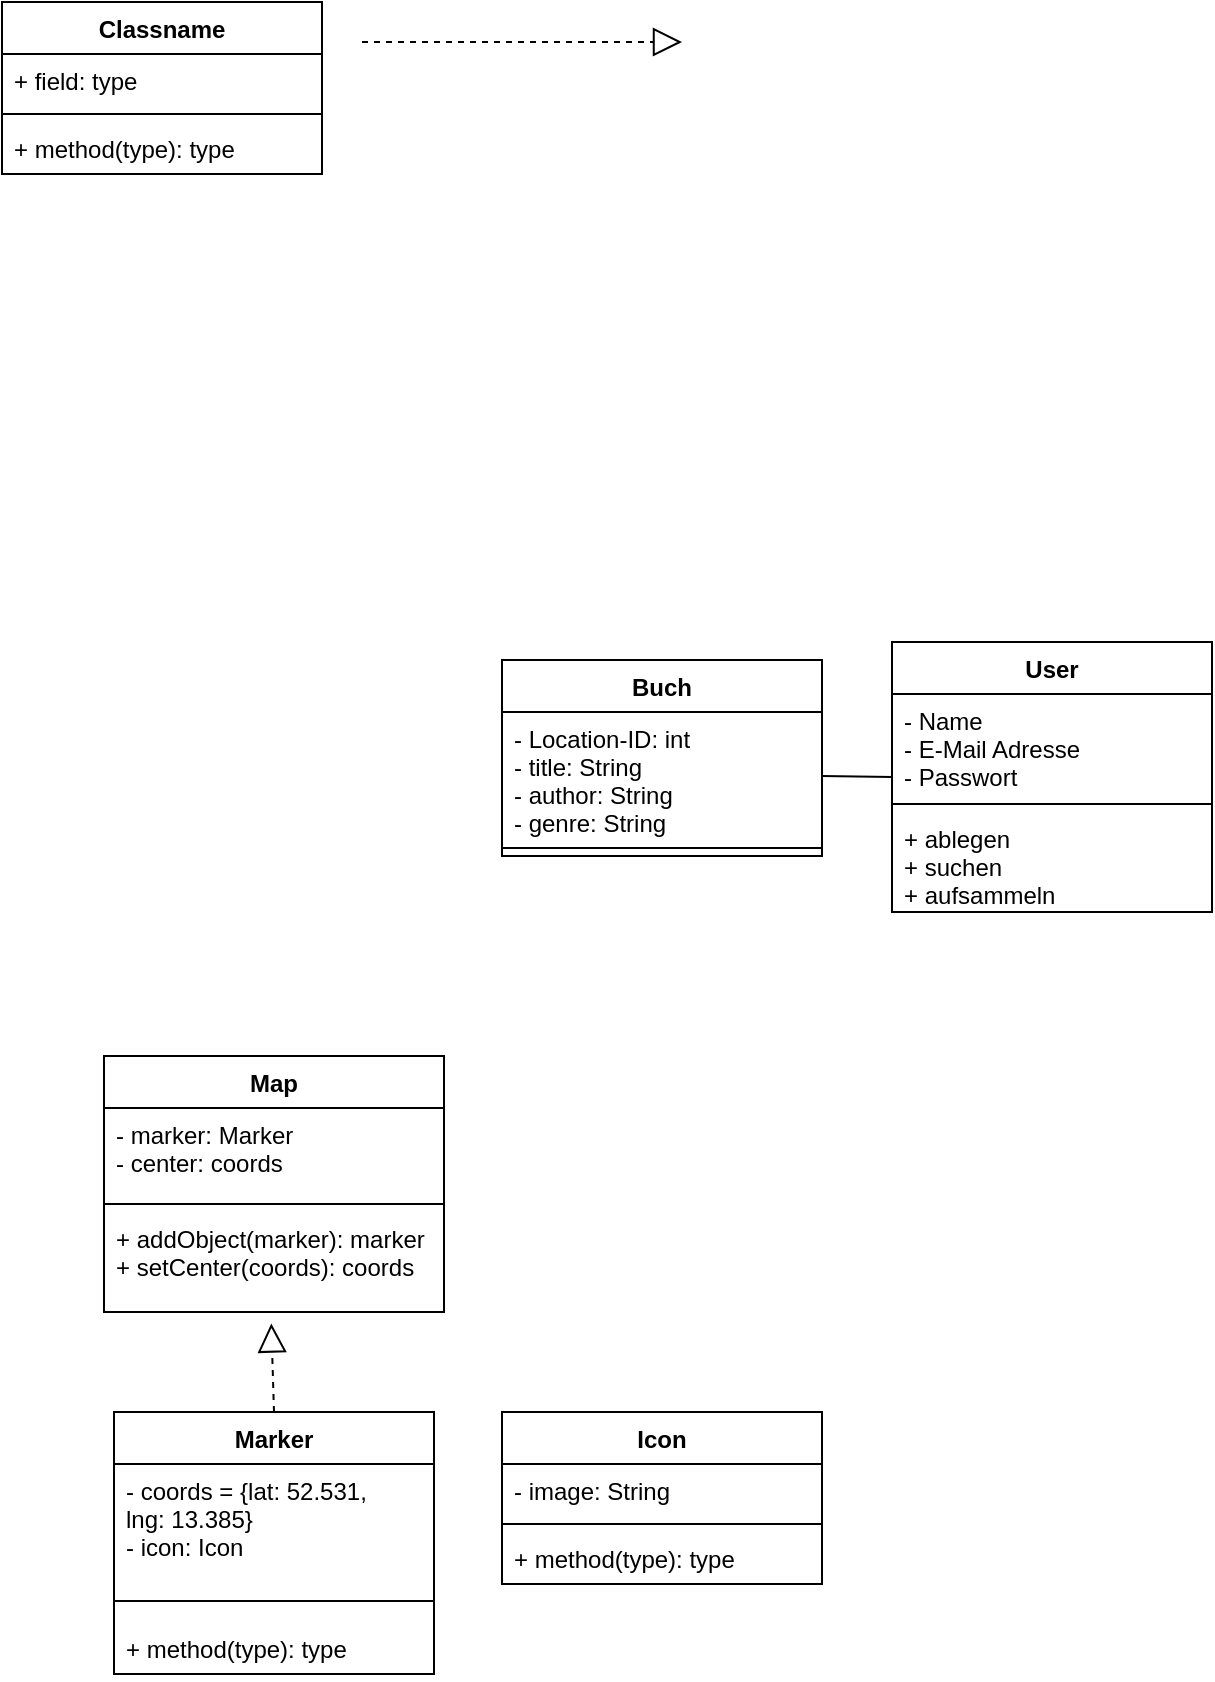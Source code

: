 <mxfile version="14.6.6" type="device"><diagram id="RmCkacpN2TYLpkS6w7RO" name="Seite-1"><mxGraphModel dx="1038" dy="580" grid="1" gridSize="10" guides="1" tooltips="1" connect="1" arrows="1" fold="1" page="1" pageScale="1" pageWidth="827" pageHeight="1169" math="0" shadow="0"><root><mxCell id="0"/><mxCell id="1" parent="0"/><mxCell id="iKKJlmc9YYCkpeSJBuOX-1" value="Classname" style="swimlane;fontStyle=1;align=center;verticalAlign=top;childLayout=stackLayout;horizontal=1;startSize=26;horizontalStack=0;resizeParent=1;resizeParentMax=0;resizeLast=0;collapsible=1;marginBottom=0;" parent="1" vertex="1"><mxGeometry x="30" y="20" width="160" height="86" as="geometry"/></mxCell><mxCell id="iKKJlmc9YYCkpeSJBuOX-2" value="+ field: type" style="text;strokeColor=none;fillColor=none;align=left;verticalAlign=top;spacingLeft=4;spacingRight=4;overflow=hidden;rotatable=0;points=[[0,0.5],[1,0.5]];portConstraint=eastwest;" parent="iKKJlmc9YYCkpeSJBuOX-1" vertex="1"><mxGeometry y="26" width="160" height="26" as="geometry"/></mxCell><mxCell id="iKKJlmc9YYCkpeSJBuOX-3" value="" style="line;strokeWidth=1;fillColor=none;align=left;verticalAlign=middle;spacingTop=-1;spacingLeft=3;spacingRight=3;rotatable=0;labelPosition=right;points=[];portConstraint=eastwest;" parent="iKKJlmc9YYCkpeSJBuOX-1" vertex="1"><mxGeometry y="52" width="160" height="8" as="geometry"/></mxCell><mxCell id="iKKJlmc9YYCkpeSJBuOX-4" value="+ method(type): type" style="text;strokeColor=none;fillColor=none;align=left;verticalAlign=top;spacingLeft=4;spacingRight=4;overflow=hidden;rotatable=0;points=[[0,0.5],[1,0.5]];portConstraint=eastwest;" parent="iKKJlmc9YYCkpeSJBuOX-1" vertex="1"><mxGeometry y="60" width="160" height="26" as="geometry"/></mxCell><mxCell id="iKKJlmc9YYCkpeSJBuOX-5" value="Map" style="swimlane;fontStyle=1;align=center;verticalAlign=top;childLayout=stackLayout;horizontal=1;startSize=26;horizontalStack=0;resizeParent=1;resizeParentMax=0;resizeLast=0;collapsible=1;marginBottom=0;" parent="1" vertex="1"><mxGeometry x="81" y="547" width="170" height="128" as="geometry"/></mxCell><mxCell id="iKKJlmc9YYCkpeSJBuOX-6" value="- marker: Marker&#10;- center: coords" style="text;strokeColor=none;fillColor=none;align=left;verticalAlign=top;spacingLeft=4;spacingRight=4;overflow=hidden;rotatable=0;points=[[0,0.5],[1,0.5]];portConstraint=eastwest;" parent="iKKJlmc9YYCkpeSJBuOX-5" vertex="1"><mxGeometry y="26" width="170" height="44" as="geometry"/></mxCell><mxCell id="iKKJlmc9YYCkpeSJBuOX-7" value="" style="line;strokeWidth=1;fillColor=none;align=left;verticalAlign=middle;spacingTop=-1;spacingLeft=3;spacingRight=3;rotatable=0;labelPosition=right;points=[];portConstraint=eastwest;" parent="iKKJlmc9YYCkpeSJBuOX-5" vertex="1"><mxGeometry y="70" width="170" height="8" as="geometry"/></mxCell><mxCell id="iKKJlmc9YYCkpeSJBuOX-8" value="+ addObject(marker): marker&#10;+ setCenter(coords): coords" style="text;strokeColor=none;fillColor=none;align=left;verticalAlign=top;spacingLeft=4;spacingRight=4;overflow=hidden;rotatable=0;points=[[0,0.5],[1,0.5]];portConstraint=eastwest;" parent="iKKJlmc9YYCkpeSJBuOX-5" vertex="1"><mxGeometry y="78" width="170" height="50" as="geometry"/></mxCell><mxCell id="iKKJlmc9YYCkpeSJBuOX-9" value="Marker" style="swimlane;fontStyle=1;align=center;verticalAlign=top;childLayout=stackLayout;horizontal=1;startSize=26;horizontalStack=0;resizeParent=1;resizeParentMax=0;resizeLast=0;collapsible=1;marginBottom=0;" parent="1" vertex="1"><mxGeometry x="86" y="725" width="160" height="131" as="geometry"/></mxCell><mxCell id="iKKJlmc9YYCkpeSJBuOX-10" value="- coords = {lat: 52.531, &#10;lng: 13.385}&#10;- icon: Icon" style="text;strokeColor=none;fillColor=none;align=left;verticalAlign=top;spacingLeft=4;spacingRight=4;overflow=hidden;rotatable=0;points=[[0,0.5],[1,0.5]];portConstraint=eastwest;" parent="iKKJlmc9YYCkpeSJBuOX-9" vertex="1"><mxGeometry y="26" width="160" height="58" as="geometry"/></mxCell><mxCell id="iKKJlmc9YYCkpeSJBuOX-11" value="" style="line;strokeWidth=1;fillColor=none;align=left;verticalAlign=middle;spacingTop=-1;spacingLeft=3;spacingRight=3;rotatable=0;labelPosition=right;points=[];portConstraint=eastwest;" parent="iKKJlmc9YYCkpeSJBuOX-9" vertex="1"><mxGeometry y="84" width="160" height="21" as="geometry"/></mxCell><mxCell id="iKKJlmc9YYCkpeSJBuOX-12" value="+ method(type): type" style="text;strokeColor=none;fillColor=none;align=left;verticalAlign=top;spacingLeft=4;spacingRight=4;overflow=hidden;rotatable=0;points=[[0,0.5],[1,0.5]];portConstraint=eastwest;" parent="iKKJlmc9YYCkpeSJBuOX-9" vertex="1"><mxGeometry y="105" width="160" height="26" as="geometry"/></mxCell><mxCell id="iKKJlmc9YYCkpeSJBuOX-13" value="Icon" style="swimlane;fontStyle=1;align=center;verticalAlign=top;childLayout=stackLayout;horizontal=1;startSize=26;horizontalStack=0;resizeParent=1;resizeParentMax=0;resizeLast=0;collapsible=1;marginBottom=0;" parent="1" vertex="1"><mxGeometry x="280" y="725" width="160" height="86" as="geometry"/></mxCell><mxCell id="iKKJlmc9YYCkpeSJBuOX-14" value="- image: String" style="text;strokeColor=none;fillColor=none;align=left;verticalAlign=top;spacingLeft=4;spacingRight=4;overflow=hidden;rotatable=0;points=[[0,0.5],[1,0.5]];portConstraint=eastwest;" parent="iKKJlmc9YYCkpeSJBuOX-13" vertex="1"><mxGeometry y="26" width="160" height="26" as="geometry"/></mxCell><mxCell id="iKKJlmc9YYCkpeSJBuOX-15" value="" style="line;strokeWidth=1;fillColor=none;align=left;verticalAlign=middle;spacingTop=-1;spacingLeft=3;spacingRight=3;rotatable=0;labelPosition=right;points=[];portConstraint=eastwest;" parent="iKKJlmc9YYCkpeSJBuOX-13" vertex="1"><mxGeometry y="52" width="160" height="8" as="geometry"/></mxCell><mxCell id="iKKJlmc9YYCkpeSJBuOX-16" value="+ method(type): type" style="text;strokeColor=none;fillColor=none;align=left;verticalAlign=top;spacingLeft=4;spacingRight=4;overflow=hidden;rotatable=0;points=[[0,0.5],[1,0.5]];portConstraint=eastwest;" parent="iKKJlmc9YYCkpeSJBuOX-13" vertex="1"><mxGeometry y="60" width="160" height="26" as="geometry"/></mxCell><mxCell id="iKKJlmc9YYCkpeSJBuOX-17" value="" style="endArrow=block;dashed=1;endFill=0;endSize=12;html=1;entryX=0.492;entryY=1.115;entryDx=0;entryDy=0;entryPerimeter=0;exitX=0.5;exitY=0;exitDx=0;exitDy=0;" parent="1" source="iKKJlmc9YYCkpeSJBuOX-9" target="iKKJlmc9YYCkpeSJBuOX-8" edge="1"><mxGeometry width="160" relative="1" as="geometry"><mxPoint x="365" y="534" as="sourcePoint"/><mxPoint x="525" y="534" as="targetPoint"/></mxGeometry></mxCell><mxCell id="iKKJlmc9YYCkpeSJBuOX-18" value="" style="endArrow=block;dashed=1;endFill=0;endSize=12;html=1;" parent="1" edge="1"><mxGeometry width="160" relative="1" as="geometry"><mxPoint x="210" y="40" as="sourcePoint"/><mxPoint x="370" y="40" as="targetPoint"/></mxGeometry></mxCell><mxCell id="iKKJlmc9YYCkpeSJBuOX-24" value="Buch" style="swimlane;fontStyle=1;align=center;verticalAlign=top;childLayout=stackLayout;horizontal=1;startSize=26;horizontalStack=0;resizeParent=1;resizeParentMax=0;resizeLast=0;collapsible=1;marginBottom=0;" parent="1" vertex="1"><mxGeometry x="280" y="349" width="160" height="98" as="geometry"/></mxCell><mxCell id="iKKJlmc9YYCkpeSJBuOX-25" value="- Location-ID: int &#10;- title: String&#10;- author: String&#10;- genre: String" style="text;strokeColor=none;fillColor=none;align=left;verticalAlign=top;spacingLeft=4;spacingRight=4;overflow=hidden;rotatable=0;points=[[0,0.5],[1,0.5]];portConstraint=eastwest;" parent="iKKJlmc9YYCkpeSJBuOX-24" vertex="1"><mxGeometry y="26" width="160" height="64" as="geometry"/></mxCell><mxCell id="iKKJlmc9YYCkpeSJBuOX-26" value="" style="line;strokeWidth=1;fillColor=none;align=left;verticalAlign=middle;spacingTop=-1;spacingLeft=3;spacingRight=3;rotatable=0;labelPosition=right;points=[];portConstraint=eastwest;" parent="iKKJlmc9YYCkpeSJBuOX-24" vertex="1"><mxGeometry y="90" width="160" height="8" as="geometry"/></mxCell><mxCell id="iKKJlmc9YYCkpeSJBuOX-28" value="User" style="swimlane;fontStyle=1;align=center;verticalAlign=top;childLayout=stackLayout;horizontal=1;startSize=26;horizontalStack=0;resizeParent=1;resizeParentMax=0;resizeLast=0;collapsible=1;marginBottom=0;" parent="1" vertex="1"><mxGeometry x="475" y="340" width="160" height="135" as="geometry"/></mxCell><mxCell id="iKKJlmc9YYCkpeSJBuOX-29" value="- Name&#10;- E-Mail Adresse&#10;- Passwort" style="text;strokeColor=none;fillColor=none;align=left;verticalAlign=top;spacingLeft=4;spacingRight=4;overflow=hidden;rotatable=0;points=[[0,0.5],[1,0.5]];portConstraint=eastwest;" parent="iKKJlmc9YYCkpeSJBuOX-28" vertex="1"><mxGeometry y="26" width="160" height="51" as="geometry"/></mxCell><mxCell id="iKKJlmc9YYCkpeSJBuOX-30" value="" style="line;strokeWidth=1;fillColor=none;align=left;verticalAlign=middle;spacingTop=-1;spacingLeft=3;spacingRight=3;rotatable=0;labelPosition=right;points=[];portConstraint=eastwest;" parent="iKKJlmc9YYCkpeSJBuOX-28" vertex="1"><mxGeometry y="77" width="160" height="8" as="geometry"/></mxCell><mxCell id="iKKJlmc9YYCkpeSJBuOX-31" value="+ ablegen&#10;+ suchen&#10;+ aufsammeln" style="text;strokeColor=none;fillColor=none;align=left;verticalAlign=top;spacingLeft=4;spacingRight=4;overflow=hidden;rotatable=0;points=[[0,0.5],[1,0.5]];portConstraint=eastwest;" parent="iKKJlmc9YYCkpeSJBuOX-28" vertex="1"><mxGeometry y="85" width="160" height="50" as="geometry"/></mxCell><mxCell id="iKKJlmc9YYCkpeSJBuOX-33" value="" style="endArrow=none;html=1;rounded=0;exitX=1;exitY=0.5;exitDx=0;exitDy=0;entryX=0;entryY=0.5;entryDx=0;entryDy=0;" parent="1" source="iKKJlmc9YYCkpeSJBuOX-25" target="iKKJlmc9YYCkpeSJBuOX-28" edge="1"><mxGeometry relative="1" as="geometry"><mxPoint x="355" y="459" as="sourcePoint"/><mxPoint x="459" y="408" as="targetPoint"/></mxGeometry></mxCell></root></mxGraphModel></diagram></mxfile>